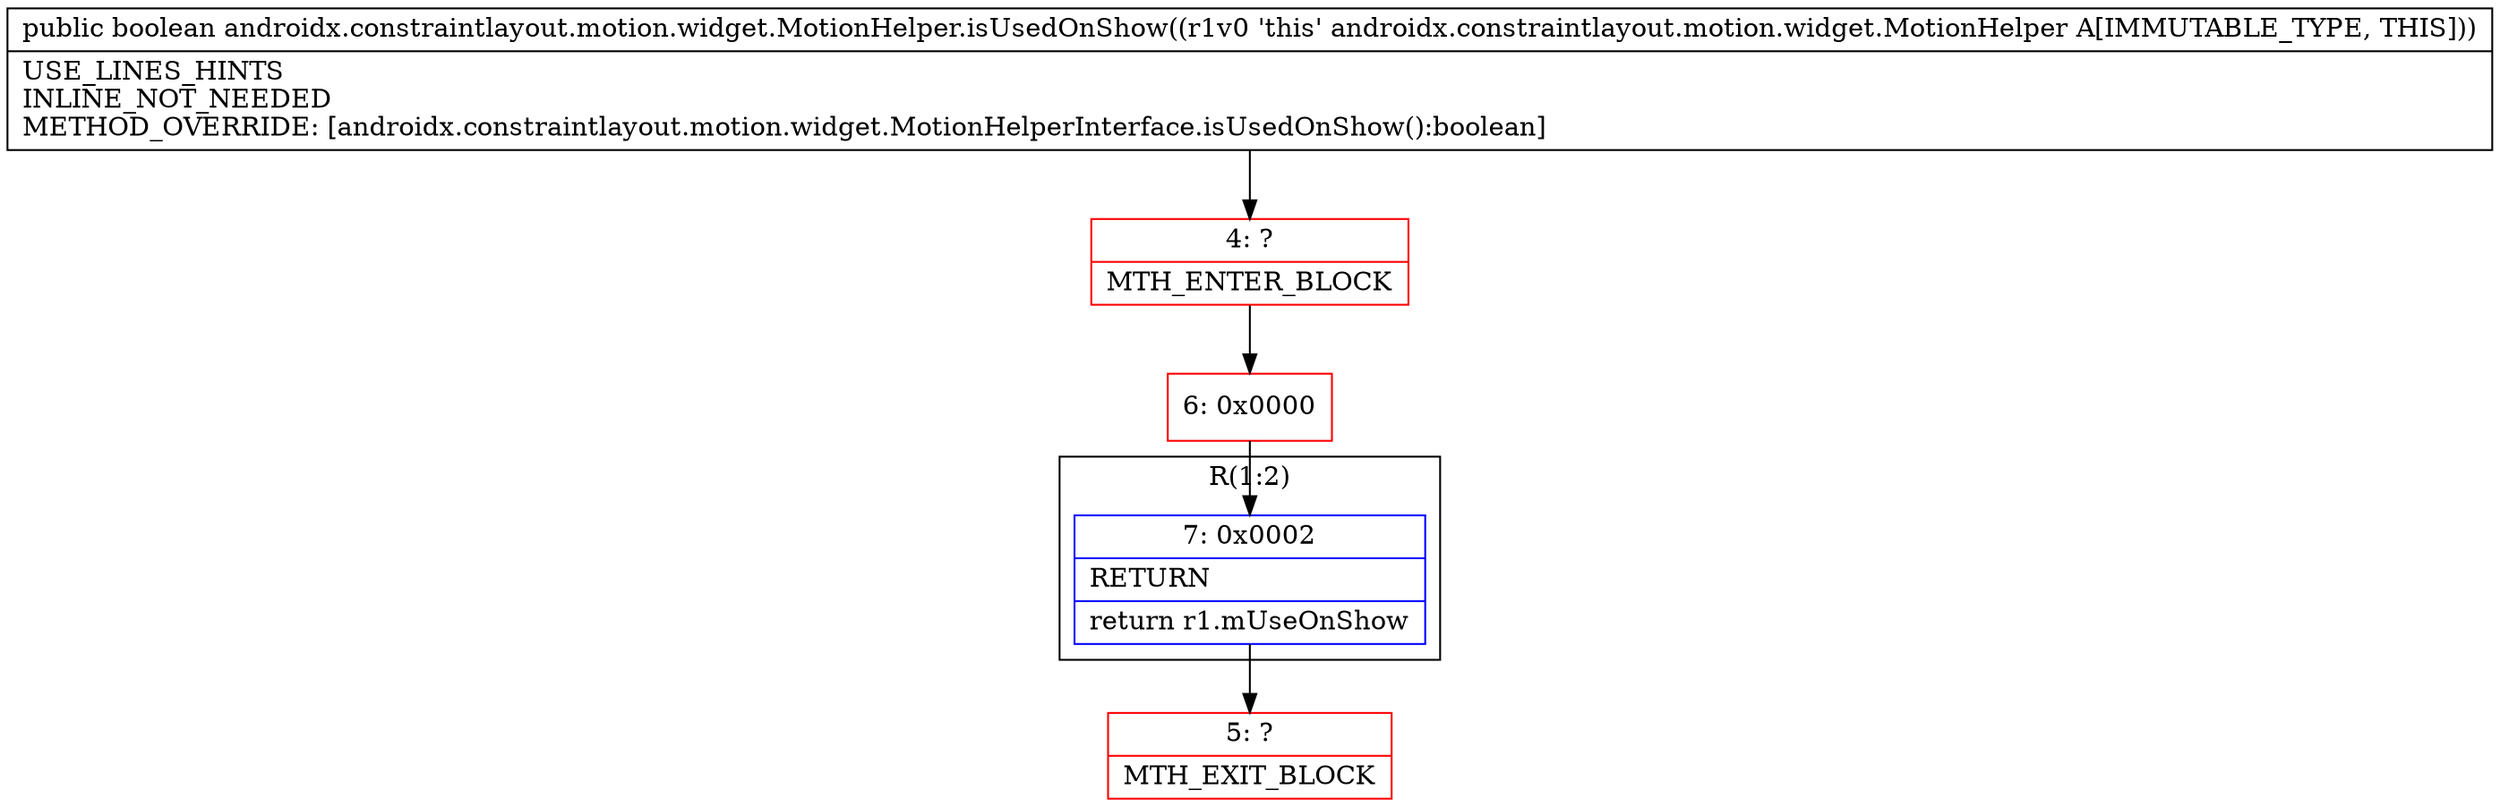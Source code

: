 digraph "CFG forandroidx.constraintlayout.motion.widget.MotionHelper.isUsedOnShow()Z" {
subgraph cluster_Region_1668320069 {
label = "R(1:2)";
node [shape=record,color=blue];
Node_7 [shape=record,label="{7\:\ 0x0002|RETURN\l|return r1.mUseOnShow\l}"];
}
Node_4 [shape=record,color=red,label="{4\:\ ?|MTH_ENTER_BLOCK\l}"];
Node_6 [shape=record,color=red,label="{6\:\ 0x0000}"];
Node_5 [shape=record,color=red,label="{5\:\ ?|MTH_EXIT_BLOCK\l}"];
MethodNode[shape=record,label="{public boolean androidx.constraintlayout.motion.widget.MotionHelper.isUsedOnShow((r1v0 'this' androidx.constraintlayout.motion.widget.MotionHelper A[IMMUTABLE_TYPE, THIS]))  | USE_LINES_HINTS\lINLINE_NOT_NEEDED\lMETHOD_OVERRIDE: [androidx.constraintlayout.motion.widget.MotionHelperInterface.isUsedOnShow():boolean]\l}"];
MethodNode -> Node_4;Node_7 -> Node_5;
Node_4 -> Node_6;
Node_6 -> Node_7;
}

